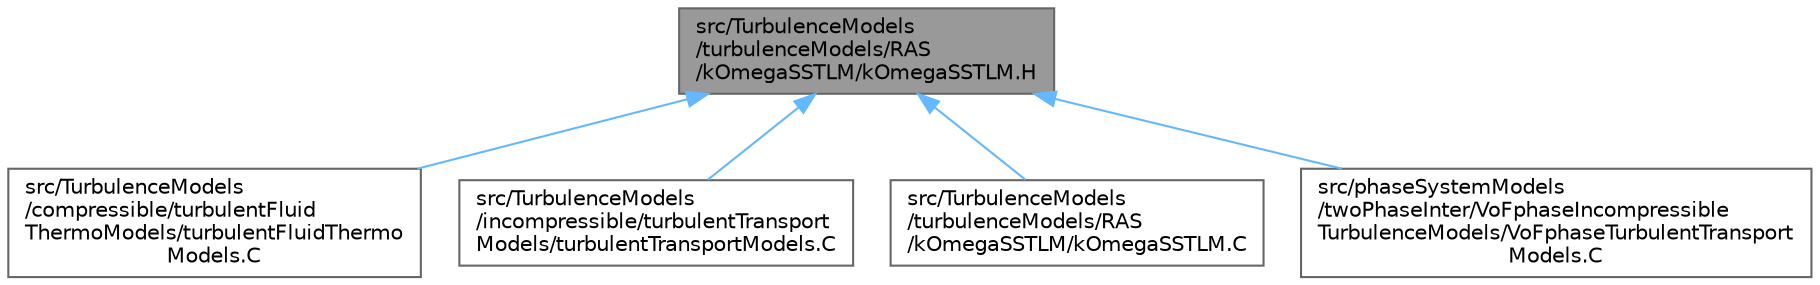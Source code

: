 digraph "src/TurbulenceModels/turbulenceModels/RAS/kOmegaSSTLM/kOmegaSSTLM.H"
{
 // LATEX_PDF_SIZE
  bgcolor="transparent";
  edge [fontname=Helvetica,fontsize=10,labelfontname=Helvetica,labelfontsize=10];
  node [fontname=Helvetica,fontsize=10,shape=box,height=0.2,width=0.4];
  Node1 [id="Node000001",label="src/TurbulenceModels\l/turbulenceModels/RAS\l/kOmegaSSTLM/kOmegaSSTLM.H",height=0.2,width=0.4,color="gray40", fillcolor="grey60", style="filled", fontcolor="black",tooltip=" "];
  Node1 -> Node2 [id="edge1_Node000001_Node000002",dir="back",color="steelblue1",style="solid",tooltip=" "];
  Node2 [id="Node000002",label="src/TurbulenceModels\l/compressible/turbulentFluid\lThermoModels/turbulentFluidThermo\lModels.C",height=0.2,width=0.4,color="grey40", fillcolor="white", style="filled",URL="$turbulentFluidThermoModels_8C.html",tooltip=" "];
  Node1 -> Node3 [id="edge2_Node000001_Node000003",dir="back",color="steelblue1",style="solid",tooltip=" "];
  Node3 [id="Node000003",label="src/TurbulenceModels\l/incompressible/turbulentTransport\lModels/turbulentTransportModels.C",height=0.2,width=0.4,color="grey40", fillcolor="white", style="filled",URL="$turbulentTransportModels_8C.html",tooltip=" "];
  Node1 -> Node4 [id="edge3_Node000001_Node000004",dir="back",color="steelblue1",style="solid",tooltip=" "];
  Node4 [id="Node000004",label="src/TurbulenceModels\l/turbulenceModels/RAS\l/kOmegaSSTLM/kOmegaSSTLM.C",height=0.2,width=0.4,color="grey40", fillcolor="white", style="filled",URL="$kOmegaSSTLM_8C.html",tooltip=" "];
  Node1 -> Node5 [id="edge4_Node000001_Node000005",dir="back",color="steelblue1",style="solid",tooltip=" "];
  Node5 [id="Node000005",label="src/phaseSystemModels\l/twoPhaseInter/VoFphaseIncompressible\lTurbulenceModels/VoFphaseTurbulentTransport\lModels.C",height=0.2,width=0.4,color="grey40", fillcolor="white", style="filled",URL="$VoFphaseTurbulentTransportModels_8C.html",tooltip=" "];
}
